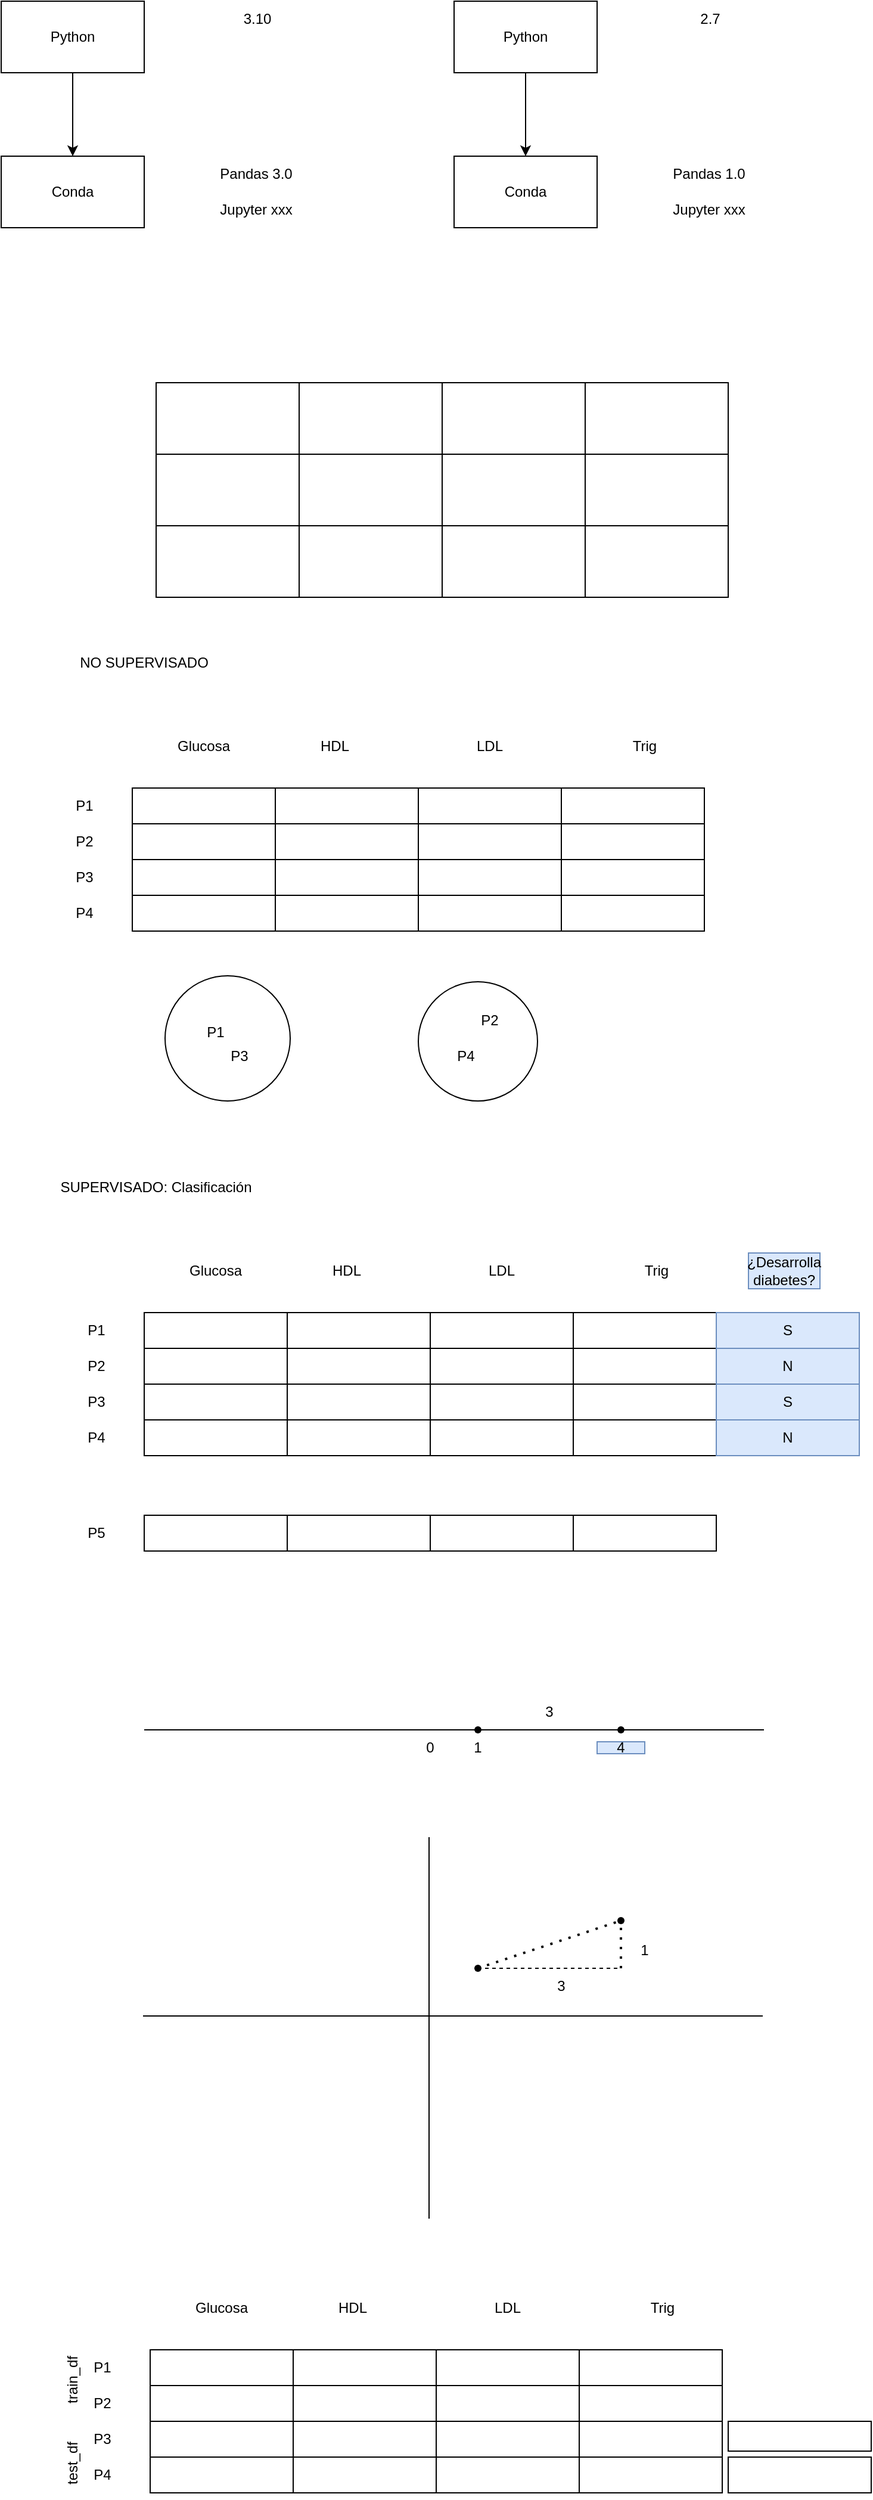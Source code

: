 <mxfile version="19.0.2" type="device"><diagram id="qckb_H0CJ2f31f4TO4vl" name="Página-1"><mxGraphModel dx="679" dy="449" grid="1" gridSize="10" guides="1" tooltips="1" connect="1" arrows="1" fold="1" page="1" pageScale="1" pageWidth="827" pageHeight="1169" math="0" shadow="0"><root><mxCell id="0"/><mxCell id="1" parent="0"/><mxCell id="Q-RK4JSLluOxgYMjk6yE-67" value="" style="ellipse;whiteSpace=wrap;html=1;aspect=fixed;" vertex="1" parent="1"><mxGeometry x="550" y="852.5" width="100" height="100" as="geometry"/></mxCell><mxCell id="Q-RK4JSLluOxgYMjk6yE-66" value="" style="ellipse;whiteSpace=wrap;html=1;aspect=fixed;" vertex="1" parent="1"><mxGeometry x="337.5" y="847.5" width="105" height="105" as="geometry"/></mxCell><mxCell id="Q-RK4JSLluOxgYMjk6yE-1" value="Conda" style="rounded=0;whiteSpace=wrap;html=1;" vertex="1" parent="1"><mxGeometry x="200" y="160" width="120" height="60" as="geometry"/></mxCell><mxCell id="Q-RK4JSLluOxgYMjk6yE-3" style="edgeStyle=orthogonalEdgeStyle;rounded=0;orthogonalLoop=1;jettySize=auto;html=1;" edge="1" parent="1" source="Q-RK4JSLluOxgYMjk6yE-2" target="Q-RK4JSLluOxgYMjk6yE-1"><mxGeometry relative="1" as="geometry"/></mxCell><mxCell id="Q-RK4JSLluOxgYMjk6yE-2" value="Python" style="rounded=0;whiteSpace=wrap;html=1;" vertex="1" parent="1"><mxGeometry x="200" y="30" width="120" height="60" as="geometry"/></mxCell><mxCell id="Q-RK4JSLluOxgYMjk6yE-4" value="Pandas 3.0" style="text;html=1;strokeColor=none;fillColor=none;align=center;verticalAlign=middle;whiteSpace=wrap;rounded=0;" vertex="1" parent="1"><mxGeometry x="319" y="160" width="190" height="30" as="geometry"/></mxCell><mxCell id="Q-RK4JSLluOxgYMjk6yE-5" value="3.10" style="text;html=1;strokeColor=none;fillColor=none;align=center;verticalAlign=middle;whiteSpace=wrap;rounded=0;" vertex="1" parent="1"><mxGeometry x="320" y="30" width="190" height="30" as="geometry"/></mxCell><mxCell id="Q-RK4JSLluOxgYMjk6yE-6" value="Jupyter xxx" style="text;html=1;strokeColor=none;fillColor=none;align=center;verticalAlign=middle;whiteSpace=wrap;rounded=0;" vertex="1" parent="1"><mxGeometry x="319" y="190" width="190" height="30" as="geometry"/></mxCell><mxCell id="Q-RK4JSLluOxgYMjk6yE-7" value="Conda" style="rounded=0;whiteSpace=wrap;html=1;" vertex="1" parent="1"><mxGeometry x="580" y="160" width="120" height="60" as="geometry"/></mxCell><mxCell id="Q-RK4JSLluOxgYMjk6yE-8" style="edgeStyle=orthogonalEdgeStyle;rounded=0;orthogonalLoop=1;jettySize=auto;html=1;" edge="1" parent="1" source="Q-RK4JSLluOxgYMjk6yE-9" target="Q-RK4JSLluOxgYMjk6yE-7"><mxGeometry relative="1" as="geometry"/></mxCell><mxCell id="Q-RK4JSLluOxgYMjk6yE-9" value="Python" style="rounded=0;whiteSpace=wrap;html=1;" vertex="1" parent="1"><mxGeometry x="580" y="30" width="120" height="60" as="geometry"/></mxCell><mxCell id="Q-RK4JSLluOxgYMjk6yE-10" value="Pandas 1.0" style="text;html=1;strokeColor=none;fillColor=none;align=center;verticalAlign=middle;whiteSpace=wrap;rounded=0;" vertex="1" parent="1"><mxGeometry x="699" y="160" width="190" height="30" as="geometry"/></mxCell><mxCell id="Q-RK4JSLluOxgYMjk6yE-11" value="2.7" style="text;html=1;strokeColor=none;fillColor=none;align=center;verticalAlign=middle;whiteSpace=wrap;rounded=0;" vertex="1" parent="1"><mxGeometry x="700" y="30" width="190" height="30" as="geometry"/></mxCell><mxCell id="Q-RK4JSLluOxgYMjk6yE-12" value="Jupyter xxx" style="text;html=1;strokeColor=none;fillColor=none;align=center;verticalAlign=middle;whiteSpace=wrap;rounded=0;" vertex="1" parent="1"><mxGeometry x="699" y="190" width="190" height="30" as="geometry"/></mxCell><mxCell id="Q-RK4JSLluOxgYMjk6yE-13" value="" style="rounded=0;whiteSpace=wrap;html=1;" vertex="1" parent="1"><mxGeometry x="330" y="350" width="120" height="60" as="geometry"/></mxCell><mxCell id="Q-RK4JSLluOxgYMjk6yE-14" value="" style="rounded=0;whiteSpace=wrap;html=1;" vertex="1" parent="1"><mxGeometry x="690" y="350" width="120" height="60" as="geometry"/></mxCell><mxCell id="Q-RK4JSLluOxgYMjk6yE-15" value="" style="rounded=0;whiteSpace=wrap;html=1;" vertex="1" parent="1"><mxGeometry x="450" y="350" width="120" height="60" as="geometry"/></mxCell><mxCell id="Q-RK4JSLluOxgYMjk6yE-16" value="" style="rounded=0;whiteSpace=wrap;html=1;" vertex="1" parent="1"><mxGeometry x="570" y="350" width="120" height="60" as="geometry"/></mxCell><mxCell id="Q-RK4JSLluOxgYMjk6yE-17" value="" style="rounded=0;whiteSpace=wrap;html=1;" vertex="1" parent="1"><mxGeometry x="330" y="410" width="120" height="60" as="geometry"/></mxCell><mxCell id="Q-RK4JSLluOxgYMjk6yE-18" value="" style="rounded=0;whiteSpace=wrap;html=1;" vertex="1" parent="1"><mxGeometry x="690" y="410" width="120" height="60" as="geometry"/></mxCell><mxCell id="Q-RK4JSLluOxgYMjk6yE-19" value="" style="rounded=0;whiteSpace=wrap;html=1;" vertex="1" parent="1"><mxGeometry x="450" y="410" width="120" height="60" as="geometry"/></mxCell><mxCell id="Q-RK4JSLluOxgYMjk6yE-20" value="" style="rounded=0;whiteSpace=wrap;html=1;" vertex="1" parent="1"><mxGeometry x="570" y="410" width="120" height="60" as="geometry"/></mxCell><mxCell id="Q-RK4JSLluOxgYMjk6yE-21" value="" style="rounded=0;whiteSpace=wrap;html=1;" vertex="1" parent="1"><mxGeometry x="330" y="470" width="120" height="60" as="geometry"/></mxCell><mxCell id="Q-RK4JSLluOxgYMjk6yE-22" value="" style="rounded=0;whiteSpace=wrap;html=1;" vertex="1" parent="1"><mxGeometry x="690" y="470" width="120" height="60" as="geometry"/></mxCell><mxCell id="Q-RK4JSLluOxgYMjk6yE-23" value="" style="rounded=0;whiteSpace=wrap;html=1;" vertex="1" parent="1"><mxGeometry x="450" y="470" width="120" height="60" as="geometry"/></mxCell><mxCell id="Q-RK4JSLluOxgYMjk6yE-24" value="" style="rounded=0;whiteSpace=wrap;html=1;" vertex="1" parent="1"><mxGeometry x="570" y="470" width="120" height="60" as="geometry"/></mxCell><mxCell id="Q-RK4JSLluOxgYMjk6yE-37" value="" style="rounded=0;whiteSpace=wrap;html=1;" vertex="1" parent="1"><mxGeometry x="310" y="690" width="120" height="30" as="geometry"/></mxCell><mxCell id="Q-RK4JSLluOxgYMjk6yE-39" value="" style="rounded=0;whiteSpace=wrap;html=1;" vertex="1" parent="1"><mxGeometry x="550" y="690" width="120" height="30" as="geometry"/></mxCell><mxCell id="Q-RK4JSLluOxgYMjk6yE-40" value="" style="rounded=0;whiteSpace=wrap;html=1;" vertex="1" parent="1"><mxGeometry x="430" y="690" width="120" height="30" as="geometry"/></mxCell><mxCell id="Q-RK4JSLluOxgYMjk6yE-41" value="" style="rounded=0;whiteSpace=wrap;html=1;" vertex="1" parent="1"><mxGeometry x="670" y="690" width="120" height="30" as="geometry"/></mxCell><mxCell id="Q-RK4JSLluOxgYMjk6yE-42" value="Glucosa" style="text;html=1;strokeColor=none;fillColor=none;align=center;verticalAlign=middle;whiteSpace=wrap;rounded=0;" vertex="1" parent="1"><mxGeometry x="340" y="640" width="60" height="30" as="geometry"/></mxCell><mxCell id="Q-RK4JSLluOxgYMjk6yE-43" value="HDL" style="text;html=1;strokeColor=none;fillColor=none;align=center;verticalAlign=middle;whiteSpace=wrap;rounded=0;" vertex="1" parent="1"><mxGeometry x="450" y="640" width="60" height="30" as="geometry"/></mxCell><mxCell id="Q-RK4JSLluOxgYMjk6yE-44" value="LDL" style="text;html=1;strokeColor=none;fillColor=none;align=center;verticalAlign=middle;whiteSpace=wrap;rounded=0;" vertex="1" parent="1"><mxGeometry x="580" y="640" width="60" height="30" as="geometry"/></mxCell><mxCell id="Q-RK4JSLluOxgYMjk6yE-45" value="Trig" style="text;html=1;strokeColor=none;fillColor=none;align=center;verticalAlign=middle;whiteSpace=wrap;rounded=0;" vertex="1" parent="1"><mxGeometry x="710" y="640" width="60" height="30" as="geometry"/></mxCell><mxCell id="Q-RK4JSLluOxgYMjk6yE-46" value="" style="rounded=0;whiteSpace=wrap;html=1;" vertex="1" parent="1"><mxGeometry x="310" y="720" width="120" height="30" as="geometry"/></mxCell><mxCell id="Q-RK4JSLluOxgYMjk6yE-47" value="" style="rounded=0;whiteSpace=wrap;html=1;" vertex="1" parent="1"><mxGeometry x="550" y="720" width="120" height="30" as="geometry"/></mxCell><mxCell id="Q-RK4JSLluOxgYMjk6yE-48" value="" style="rounded=0;whiteSpace=wrap;html=1;" vertex="1" parent="1"><mxGeometry x="430" y="720" width="120" height="30" as="geometry"/></mxCell><mxCell id="Q-RK4JSLluOxgYMjk6yE-49" value="" style="rounded=0;whiteSpace=wrap;html=1;" vertex="1" parent="1"><mxGeometry x="670" y="720" width="120" height="30" as="geometry"/></mxCell><mxCell id="Q-RK4JSLluOxgYMjk6yE-50" value="" style="rounded=0;whiteSpace=wrap;html=1;" vertex="1" parent="1"><mxGeometry x="310" y="750" width="120" height="30" as="geometry"/></mxCell><mxCell id="Q-RK4JSLluOxgYMjk6yE-51" value="" style="rounded=0;whiteSpace=wrap;html=1;" vertex="1" parent="1"><mxGeometry x="550" y="750" width="120" height="30" as="geometry"/></mxCell><mxCell id="Q-RK4JSLluOxgYMjk6yE-52" value="" style="rounded=0;whiteSpace=wrap;html=1;" vertex="1" parent="1"><mxGeometry x="430" y="750" width="120" height="30" as="geometry"/></mxCell><mxCell id="Q-RK4JSLluOxgYMjk6yE-53" value="" style="rounded=0;whiteSpace=wrap;html=1;" vertex="1" parent="1"><mxGeometry x="670" y="750" width="120" height="30" as="geometry"/></mxCell><mxCell id="Q-RK4JSLluOxgYMjk6yE-54" value="" style="rounded=0;whiteSpace=wrap;html=1;" vertex="1" parent="1"><mxGeometry x="310" y="780" width="120" height="30" as="geometry"/></mxCell><mxCell id="Q-RK4JSLluOxgYMjk6yE-55" value="" style="rounded=0;whiteSpace=wrap;html=1;" vertex="1" parent="1"><mxGeometry x="550" y="780" width="120" height="30" as="geometry"/></mxCell><mxCell id="Q-RK4JSLluOxgYMjk6yE-56" value="" style="rounded=0;whiteSpace=wrap;html=1;" vertex="1" parent="1"><mxGeometry x="430" y="780" width="120" height="30" as="geometry"/></mxCell><mxCell id="Q-RK4JSLluOxgYMjk6yE-57" value="" style="rounded=0;whiteSpace=wrap;html=1;" vertex="1" parent="1"><mxGeometry x="670" y="780" width="120" height="30" as="geometry"/></mxCell><mxCell id="Q-RK4JSLluOxgYMjk6yE-58" value="P1" style="text;html=1;strokeColor=none;fillColor=none;align=center;verticalAlign=middle;whiteSpace=wrap;rounded=0;" vertex="1" parent="1"><mxGeometry x="240" y="690" width="60" height="30" as="geometry"/></mxCell><mxCell id="Q-RK4JSLluOxgYMjk6yE-59" value="P2" style="text;html=1;strokeColor=none;fillColor=none;align=center;verticalAlign=middle;whiteSpace=wrap;rounded=0;" vertex="1" parent="1"><mxGeometry x="240" y="720" width="60" height="30" as="geometry"/></mxCell><mxCell id="Q-RK4JSLluOxgYMjk6yE-60" value="P3" style="text;html=1;strokeColor=none;fillColor=none;align=center;verticalAlign=middle;whiteSpace=wrap;rounded=0;" vertex="1" parent="1"><mxGeometry x="240" y="750" width="60" height="30" as="geometry"/></mxCell><mxCell id="Q-RK4JSLluOxgYMjk6yE-61" value="P4" style="text;html=1;strokeColor=none;fillColor=none;align=center;verticalAlign=middle;whiteSpace=wrap;rounded=0;" vertex="1" parent="1"><mxGeometry x="240" y="780" width="60" height="30" as="geometry"/></mxCell><mxCell id="Q-RK4JSLluOxgYMjk6yE-62" value="P1" style="text;html=1;strokeColor=none;fillColor=none;align=center;verticalAlign=middle;whiteSpace=wrap;rounded=0;" vertex="1" parent="1"><mxGeometry x="350" y="880" width="60" height="30" as="geometry"/></mxCell><mxCell id="Q-RK4JSLluOxgYMjk6yE-63" value="P2" style="text;html=1;strokeColor=none;fillColor=none;align=center;verticalAlign=middle;whiteSpace=wrap;rounded=0;" vertex="1" parent="1"><mxGeometry x="580" y="870" width="60" height="30" as="geometry"/></mxCell><mxCell id="Q-RK4JSLluOxgYMjk6yE-64" value="P3" style="text;html=1;strokeColor=none;fillColor=none;align=center;verticalAlign=middle;whiteSpace=wrap;rounded=0;" vertex="1" parent="1"><mxGeometry x="370" y="900" width="60" height="30" as="geometry"/></mxCell><mxCell id="Q-RK4JSLluOxgYMjk6yE-65" value="P4" style="text;html=1;strokeColor=none;fillColor=none;align=center;verticalAlign=middle;whiteSpace=wrap;rounded=0;" vertex="1" parent="1"><mxGeometry x="560" y="900" width="60" height="30" as="geometry"/></mxCell><mxCell id="Q-RK4JSLluOxgYMjk6yE-68" value="NO SUPERVISADO" style="text;html=1;strokeColor=none;fillColor=none;align=center;verticalAlign=middle;whiteSpace=wrap;rounded=0;" vertex="1" parent="1"><mxGeometry x="220" y="570" width="200" height="30" as="geometry"/></mxCell><mxCell id="Q-RK4JSLluOxgYMjk6yE-71" value="" style="rounded=0;whiteSpace=wrap;html=1;" vertex="1" parent="1"><mxGeometry x="320" y="1130" width="120" height="30" as="geometry"/></mxCell><mxCell id="Q-RK4JSLluOxgYMjk6yE-72" value="" style="rounded=0;whiteSpace=wrap;html=1;" vertex="1" parent="1"><mxGeometry x="560" y="1130" width="120" height="30" as="geometry"/></mxCell><mxCell id="Q-RK4JSLluOxgYMjk6yE-73" value="" style="rounded=0;whiteSpace=wrap;html=1;" vertex="1" parent="1"><mxGeometry x="440" y="1130" width="120" height="30" as="geometry"/></mxCell><mxCell id="Q-RK4JSLluOxgYMjk6yE-74" value="" style="rounded=0;whiteSpace=wrap;html=1;" vertex="1" parent="1"><mxGeometry x="680" y="1130" width="120" height="30" as="geometry"/></mxCell><mxCell id="Q-RK4JSLluOxgYMjk6yE-75" value="Glucosa" style="text;html=1;strokeColor=none;fillColor=none;align=center;verticalAlign=middle;whiteSpace=wrap;rounded=0;" vertex="1" parent="1"><mxGeometry x="350" y="1080" width="60" height="30" as="geometry"/></mxCell><mxCell id="Q-RK4JSLluOxgYMjk6yE-76" value="HDL" style="text;html=1;strokeColor=none;fillColor=none;align=center;verticalAlign=middle;whiteSpace=wrap;rounded=0;" vertex="1" parent="1"><mxGeometry x="460" y="1080" width="60" height="30" as="geometry"/></mxCell><mxCell id="Q-RK4JSLluOxgYMjk6yE-77" value="LDL" style="text;html=1;strokeColor=none;fillColor=none;align=center;verticalAlign=middle;whiteSpace=wrap;rounded=0;" vertex="1" parent="1"><mxGeometry x="590" y="1080" width="60" height="30" as="geometry"/></mxCell><mxCell id="Q-RK4JSLluOxgYMjk6yE-78" value="Trig" style="text;html=1;strokeColor=none;fillColor=none;align=center;verticalAlign=middle;whiteSpace=wrap;rounded=0;" vertex="1" parent="1"><mxGeometry x="720" y="1080" width="60" height="30" as="geometry"/></mxCell><mxCell id="Q-RK4JSLluOxgYMjk6yE-79" value="" style="rounded=0;whiteSpace=wrap;html=1;" vertex="1" parent="1"><mxGeometry x="320" y="1160" width="120" height="30" as="geometry"/></mxCell><mxCell id="Q-RK4JSLluOxgYMjk6yE-80" value="" style="rounded=0;whiteSpace=wrap;html=1;" vertex="1" parent="1"><mxGeometry x="560" y="1160" width="120" height="30" as="geometry"/></mxCell><mxCell id="Q-RK4JSLluOxgYMjk6yE-81" value="" style="rounded=0;whiteSpace=wrap;html=1;" vertex="1" parent="1"><mxGeometry x="440" y="1160" width="120" height="30" as="geometry"/></mxCell><mxCell id="Q-RK4JSLluOxgYMjk6yE-82" value="" style="rounded=0;whiteSpace=wrap;html=1;" vertex="1" parent="1"><mxGeometry x="680" y="1160" width="120" height="30" as="geometry"/></mxCell><mxCell id="Q-RK4JSLluOxgYMjk6yE-83" value="" style="rounded=0;whiteSpace=wrap;html=1;" vertex="1" parent="1"><mxGeometry x="320" y="1190" width="120" height="30" as="geometry"/></mxCell><mxCell id="Q-RK4JSLluOxgYMjk6yE-84" value="" style="rounded=0;whiteSpace=wrap;html=1;" vertex="1" parent="1"><mxGeometry x="560" y="1190" width="120" height="30" as="geometry"/></mxCell><mxCell id="Q-RK4JSLluOxgYMjk6yE-85" value="" style="rounded=0;whiteSpace=wrap;html=1;" vertex="1" parent="1"><mxGeometry x="440" y="1190" width="120" height="30" as="geometry"/></mxCell><mxCell id="Q-RK4JSLluOxgYMjk6yE-86" value="" style="rounded=0;whiteSpace=wrap;html=1;" vertex="1" parent="1"><mxGeometry x="680" y="1190" width="120" height="30" as="geometry"/></mxCell><mxCell id="Q-RK4JSLluOxgYMjk6yE-87" value="" style="rounded=0;whiteSpace=wrap;html=1;" vertex="1" parent="1"><mxGeometry x="320" y="1220" width="120" height="30" as="geometry"/></mxCell><mxCell id="Q-RK4JSLluOxgYMjk6yE-88" value="" style="rounded=0;whiteSpace=wrap;html=1;" vertex="1" parent="1"><mxGeometry x="560" y="1220" width="120" height="30" as="geometry"/></mxCell><mxCell id="Q-RK4JSLluOxgYMjk6yE-89" value="" style="rounded=0;whiteSpace=wrap;html=1;" vertex="1" parent="1"><mxGeometry x="440" y="1220" width="120" height="30" as="geometry"/></mxCell><mxCell id="Q-RK4JSLluOxgYMjk6yE-90" value="" style="rounded=0;whiteSpace=wrap;html=1;" vertex="1" parent="1"><mxGeometry x="680" y="1220" width="120" height="30" as="geometry"/></mxCell><mxCell id="Q-RK4JSLluOxgYMjk6yE-91" value="P1" style="text;html=1;strokeColor=none;fillColor=none;align=center;verticalAlign=middle;whiteSpace=wrap;rounded=0;" vertex="1" parent="1"><mxGeometry x="250" y="1130" width="60" height="30" as="geometry"/></mxCell><mxCell id="Q-RK4JSLluOxgYMjk6yE-92" value="P2" style="text;html=1;strokeColor=none;fillColor=none;align=center;verticalAlign=middle;whiteSpace=wrap;rounded=0;" vertex="1" parent="1"><mxGeometry x="250" y="1160" width="60" height="30" as="geometry"/></mxCell><mxCell id="Q-RK4JSLluOxgYMjk6yE-93" value="P3" style="text;html=1;strokeColor=none;fillColor=none;align=center;verticalAlign=middle;whiteSpace=wrap;rounded=0;" vertex="1" parent="1"><mxGeometry x="250" y="1190" width="60" height="30" as="geometry"/></mxCell><mxCell id="Q-RK4JSLluOxgYMjk6yE-94" value="P4" style="text;html=1;strokeColor=none;fillColor=none;align=center;verticalAlign=middle;whiteSpace=wrap;rounded=0;" vertex="1" parent="1"><mxGeometry x="250" y="1220" width="60" height="30" as="geometry"/></mxCell><mxCell id="Q-RK4JSLluOxgYMjk6yE-99" value="SUPERVISADO: Clasificación" style="text;html=1;strokeColor=none;fillColor=none;align=center;verticalAlign=middle;whiteSpace=wrap;rounded=0;" vertex="1" parent="1"><mxGeometry x="230" y="1010" width="200" height="30" as="geometry"/></mxCell><mxCell id="Q-RK4JSLluOxgYMjk6yE-100" value="S" style="rounded=0;whiteSpace=wrap;html=1;fillColor=#dae8fc;strokeColor=#6c8ebf;" vertex="1" parent="1"><mxGeometry x="800" y="1130" width="120" height="30" as="geometry"/></mxCell><mxCell id="Q-RK4JSLluOxgYMjk6yE-101" value="N" style="rounded=0;whiteSpace=wrap;html=1;fillColor=#dae8fc;strokeColor=#6c8ebf;" vertex="1" parent="1"><mxGeometry x="800" y="1160" width="120" height="30" as="geometry"/></mxCell><mxCell id="Q-RK4JSLluOxgYMjk6yE-102" value="S" style="rounded=0;whiteSpace=wrap;html=1;fillColor=#dae8fc;strokeColor=#6c8ebf;" vertex="1" parent="1"><mxGeometry x="800" y="1190" width="120" height="30" as="geometry"/></mxCell><mxCell id="Q-RK4JSLluOxgYMjk6yE-103" value="N" style="rounded=0;whiteSpace=wrap;html=1;fillColor=#dae8fc;strokeColor=#6c8ebf;" vertex="1" parent="1"><mxGeometry x="800" y="1220" width="120" height="30" as="geometry"/></mxCell><mxCell id="Q-RK4JSLluOxgYMjk6yE-104" value="¿Desarrolla diabetes?" style="text;html=1;strokeColor=#6c8ebf;fillColor=#dae8fc;align=center;verticalAlign=middle;whiteSpace=wrap;rounded=0;" vertex="1" parent="1"><mxGeometry x="827" y="1080" width="60" height="30" as="geometry"/></mxCell><mxCell id="Q-RK4JSLluOxgYMjk6yE-105" value="" style="rounded=0;whiteSpace=wrap;html=1;" vertex="1" parent="1"><mxGeometry x="320" y="1300" width="120" height="30" as="geometry"/></mxCell><mxCell id="Q-RK4JSLluOxgYMjk6yE-106" value="" style="rounded=0;whiteSpace=wrap;html=1;" vertex="1" parent="1"><mxGeometry x="560" y="1300" width="120" height="30" as="geometry"/></mxCell><mxCell id="Q-RK4JSLluOxgYMjk6yE-107" value="" style="rounded=0;whiteSpace=wrap;html=1;" vertex="1" parent="1"><mxGeometry x="440" y="1300" width="120" height="30" as="geometry"/></mxCell><mxCell id="Q-RK4JSLluOxgYMjk6yE-108" value="" style="rounded=0;whiteSpace=wrap;html=1;" vertex="1" parent="1"><mxGeometry x="680" y="1300" width="120" height="30" as="geometry"/></mxCell><mxCell id="Q-RK4JSLluOxgYMjk6yE-109" value="P5" style="text;html=1;strokeColor=none;fillColor=none;align=center;verticalAlign=middle;whiteSpace=wrap;rounded=0;" vertex="1" parent="1"><mxGeometry x="250" y="1300" width="60" height="30" as="geometry"/></mxCell><mxCell id="Q-RK4JSLluOxgYMjk6yE-110" value="" style="endArrow=none;html=1;rounded=0;" edge="1" parent="1"><mxGeometry width="50" height="50" relative="1" as="geometry"><mxPoint x="559" y="1890" as="sourcePoint"/><mxPoint x="559" y="1570" as="targetPoint"/></mxGeometry></mxCell><mxCell id="Q-RK4JSLluOxgYMjk6yE-111" value="" style="endArrow=none;html=1;rounded=0;" edge="1" parent="1"><mxGeometry width="50" height="50" relative="1" as="geometry"><mxPoint x="319" y="1720" as="sourcePoint"/><mxPoint x="839" y="1720" as="targetPoint"/></mxGeometry></mxCell><mxCell id="Q-RK4JSLluOxgYMjk6yE-112" value="" style="endArrow=none;html=1;rounded=0;startArrow=none;" edge="1" parent="1" source="Q-RK4JSLluOxgYMjk6yE-116"><mxGeometry width="50" height="50" relative="1" as="geometry"><mxPoint x="320" y="1480" as="sourcePoint"/><mxPoint x="840" y="1480" as="targetPoint"/></mxGeometry></mxCell><mxCell id="Q-RK4JSLluOxgYMjk6yE-113" value="0" style="text;html=1;strokeColor=none;fillColor=none;align=center;verticalAlign=middle;whiteSpace=wrap;rounded=0;" vertex="1" parent="1"><mxGeometry x="540" y="1490" width="40" height="10" as="geometry"/></mxCell><mxCell id="Q-RK4JSLluOxgYMjk6yE-114" value="" style="shape=waypoint;sketch=0;fillStyle=solid;size=6;pointerEvents=1;points=[];fillColor=none;resizable=0;rotatable=0;perimeter=centerPerimeter;snapToPoint=1;" vertex="1" parent="1"><mxGeometry x="580" y="1460" width="40" height="40" as="geometry"/></mxCell><mxCell id="Q-RK4JSLluOxgYMjk6yE-115" value="" style="endArrow=none;html=1;rounded=0;" edge="1" parent="1" target="Q-RK4JSLluOxgYMjk6yE-114"><mxGeometry width="50" height="50" relative="1" as="geometry"><mxPoint x="320" y="1480" as="sourcePoint"/><mxPoint x="840" y="1480" as="targetPoint"/></mxGeometry></mxCell><mxCell id="Q-RK4JSLluOxgYMjk6yE-116" value="" style="shape=waypoint;sketch=0;fillStyle=solid;size=6;pointerEvents=1;points=[];fillColor=none;resizable=0;rotatable=0;perimeter=centerPerimeter;snapToPoint=1;" vertex="1" parent="1"><mxGeometry x="700" y="1460" width="40" height="40" as="geometry"/></mxCell><mxCell id="Q-RK4JSLluOxgYMjk6yE-117" value="" style="endArrow=none;html=1;rounded=0;startArrow=none;" edge="1" parent="1" source="Q-RK4JSLluOxgYMjk6yE-114" target="Q-RK4JSLluOxgYMjk6yE-116"><mxGeometry width="50" height="50" relative="1" as="geometry"><mxPoint x="600" y="1480" as="sourcePoint"/><mxPoint x="840" y="1480" as="targetPoint"/></mxGeometry></mxCell><mxCell id="Q-RK4JSLluOxgYMjk6yE-118" value="3" style="text;html=1;strokeColor=none;fillColor=none;align=center;verticalAlign=middle;whiteSpace=wrap;rounded=0;" vertex="1" parent="1"><mxGeometry x="640" y="1460" width="40" height="10" as="geometry"/></mxCell><mxCell id="Q-RK4JSLluOxgYMjk6yE-119" value="4" style="text;html=1;strokeColor=#6c8ebf;fillColor=#dae8fc;align=center;verticalAlign=middle;whiteSpace=wrap;rounded=0;" vertex="1" parent="1"><mxGeometry x="700" y="1490" width="40" height="10" as="geometry"/></mxCell><mxCell id="Q-RK4JSLluOxgYMjk6yE-120" value="1" style="text;html=1;strokeColor=none;fillColor=none;align=center;verticalAlign=middle;whiteSpace=wrap;rounded=0;" vertex="1" parent="1"><mxGeometry x="580" y="1490" width="40" height="10" as="geometry"/></mxCell><mxCell id="Q-RK4JSLluOxgYMjk6yE-122" value="" style="shape=waypoint;sketch=0;fillStyle=solid;size=6;pointerEvents=1;points=[];fillColor=none;resizable=0;rotatable=0;perimeter=centerPerimeter;snapToPoint=1;" vertex="1" parent="1"><mxGeometry x="580" y="1660" width="40" height="40" as="geometry"/></mxCell><mxCell id="Q-RK4JSLluOxgYMjk6yE-123" value="" style="shape=waypoint;sketch=0;fillStyle=solid;size=6;pointerEvents=1;points=[];fillColor=none;resizable=0;rotatable=0;perimeter=centerPerimeter;snapToPoint=1;" vertex="1" parent="1"><mxGeometry x="700" y="1620" width="40" height="40" as="geometry"/></mxCell><mxCell id="Q-RK4JSLluOxgYMjk6yE-126" value="" style="endArrow=none;dashed=1;html=1;rounded=0;" edge="1" parent="1" source="Q-RK4JSLluOxgYMjk6yE-122"><mxGeometry width="50" height="50" relative="1" as="geometry"><mxPoint x="600" y="1720" as="sourcePoint"/><mxPoint x="720" y="1680" as="targetPoint"/></mxGeometry></mxCell><mxCell id="Q-RK4JSLluOxgYMjk6yE-127" value="" style="endArrow=none;dashed=1;html=1;dashPattern=1 3;strokeWidth=2;rounded=0;entryX=0.633;entryY=0.517;entryDx=0;entryDy=0;entryPerimeter=0;" edge="1" parent="1" target="Q-RK4JSLluOxgYMjk6yE-123"><mxGeometry width="50" height="50" relative="1" as="geometry"><mxPoint x="720" y="1680" as="sourcePoint"/><mxPoint x="750" y="1640" as="targetPoint"/></mxGeometry></mxCell><mxCell id="Q-RK4JSLluOxgYMjk6yE-128" value="" style="endArrow=none;dashed=1;html=1;dashPattern=1 3;strokeWidth=2;rounded=0;" edge="1" parent="1" source="Q-RK4JSLluOxgYMjk6yE-122"><mxGeometry width="50" height="50" relative="1" as="geometry"><mxPoint x="540" y="1640" as="sourcePoint"/><mxPoint x="720" y="1640" as="targetPoint"/></mxGeometry></mxCell><mxCell id="Q-RK4JSLluOxgYMjk6yE-129" value="3" style="text;html=1;strokeColor=none;fillColor=none;align=center;verticalAlign=middle;whiteSpace=wrap;rounded=0;" vertex="1" parent="1"><mxGeometry x="650" y="1690" width="40" height="10" as="geometry"/></mxCell><mxCell id="Q-RK4JSLluOxgYMjk6yE-130" value="1" style="text;html=1;strokeColor=none;fillColor=none;align=center;verticalAlign=middle;whiteSpace=wrap;rounded=0;" vertex="1" parent="1"><mxGeometry x="720" y="1660" width="40" height="10" as="geometry"/></mxCell><mxCell id="Q-RK4JSLluOxgYMjk6yE-132" value="" style="rounded=0;whiteSpace=wrap;html=1;" vertex="1" parent="1"><mxGeometry x="325" y="2000" width="120" height="30" as="geometry"/></mxCell><mxCell id="Q-RK4JSLluOxgYMjk6yE-133" value="" style="rounded=0;whiteSpace=wrap;html=1;" vertex="1" parent="1"><mxGeometry x="565" y="2000" width="120" height="30" as="geometry"/></mxCell><mxCell id="Q-RK4JSLluOxgYMjk6yE-134" value="" style="rounded=0;whiteSpace=wrap;html=1;" vertex="1" parent="1"><mxGeometry x="445" y="2000" width="120" height="30" as="geometry"/></mxCell><mxCell id="Q-RK4JSLluOxgYMjk6yE-135" value="" style="rounded=0;whiteSpace=wrap;html=1;" vertex="1" parent="1"><mxGeometry x="685" y="2000" width="120" height="30" as="geometry"/></mxCell><mxCell id="Q-RK4JSLluOxgYMjk6yE-136" value="Glucosa" style="text;html=1;strokeColor=none;fillColor=none;align=center;verticalAlign=middle;whiteSpace=wrap;rounded=0;" vertex="1" parent="1"><mxGeometry x="355" y="1950" width="60" height="30" as="geometry"/></mxCell><mxCell id="Q-RK4JSLluOxgYMjk6yE-137" value="HDL" style="text;html=1;strokeColor=none;fillColor=none;align=center;verticalAlign=middle;whiteSpace=wrap;rounded=0;" vertex="1" parent="1"><mxGeometry x="465" y="1950" width="60" height="30" as="geometry"/></mxCell><mxCell id="Q-RK4JSLluOxgYMjk6yE-138" value="LDL" style="text;html=1;strokeColor=none;fillColor=none;align=center;verticalAlign=middle;whiteSpace=wrap;rounded=0;" vertex="1" parent="1"><mxGeometry x="595" y="1950" width="60" height="30" as="geometry"/></mxCell><mxCell id="Q-RK4JSLluOxgYMjk6yE-139" value="Trig" style="text;html=1;strokeColor=none;fillColor=none;align=center;verticalAlign=middle;whiteSpace=wrap;rounded=0;" vertex="1" parent="1"><mxGeometry x="725" y="1950" width="60" height="30" as="geometry"/></mxCell><mxCell id="Q-RK4JSLluOxgYMjk6yE-140" value="" style="rounded=0;whiteSpace=wrap;html=1;" vertex="1" parent="1"><mxGeometry x="325" y="2030" width="120" height="30" as="geometry"/></mxCell><mxCell id="Q-RK4JSLluOxgYMjk6yE-141" value="" style="rounded=0;whiteSpace=wrap;html=1;" vertex="1" parent="1"><mxGeometry x="565" y="2030" width="120" height="30" as="geometry"/></mxCell><mxCell id="Q-RK4JSLluOxgYMjk6yE-142" value="" style="rounded=0;whiteSpace=wrap;html=1;" vertex="1" parent="1"><mxGeometry x="445" y="2030" width="120" height="30" as="geometry"/></mxCell><mxCell id="Q-RK4JSLluOxgYMjk6yE-143" value="" style="rounded=0;whiteSpace=wrap;html=1;" vertex="1" parent="1"><mxGeometry x="685" y="2030" width="120" height="30" as="geometry"/></mxCell><mxCell id="Q-RK4JSLluOxgYMjk6yE-144" value="" style="rounded=0;whiteSpace=wrap;html=1;" vertex="1" parent="1"><mxGeometry x="325" y="2060" width="120" height="30" as="geometry"/></mxCell><mxCell id="Q-RK4JSLluOxgYMjk6yE-145" value="" style="rounded=0;whiteSpace=wrap;html=1;" vertex="1" parent="1"><mxGeometry x="565" y="2060" width="120" height="30" as="geometry"/></mxCell><mxCell id="Q-RK4JSLluOxgYMjk6yE-146" value="" style="rounded=0;whiteSpace=wrap;html=1;" vertex="1" parent="1"><mxGeometry x="445" y="2060" width="120" height="30" as="geometry"/></mxCell><mxCell id="Q-RK4JSLluOxgYMjk6yE-147" value="" style="rounded=0;whiteSpace=wrap;html=1;" vertex="1" parent="1"><mxGeometry x="685" y="2060" width="120" height="30" as="geometry"/></mxCell><mxCell id="Q-RK4JSLluOxgYMjk6yE-148" value="" style="rounded=0;whiteSpace=wrap;html=1;" vertex="1" parent="1"><mxGeometry x="325" y="2090" width="120" height="30" as="geometry"/></mxCell><mxCell id="Q-RK4JSLluOxgYMjk6yE-149" value="" style="rounded=0;whiteSpace=wrap;html=1;" vertex="1" parent="1"><mxGeometry x="565" y="2090" width="120" height="30" as="geometry"/></mxCell><mxCell id="Q-RK4JSLluOxgYMjk6yE-150" value="" style="rounded=0;whiteSpace=wrap;html=1;" vertex="1" parent="1"><mxGeometry x="445" y="2090" width="120" height="30" as="geometry"/></mxCell><mxCell id="Q-RK4JSLluOxgYMjk6yE-151" value="" style="rounded=0;whiteSpace=wrap;html=1;" vertex="1" parent="1"><mxGeometry x="685" y="2090" width="120" height="30" as="geometry"/></mxCell><mxCell id="Q-RK4JSLluOxgYMjk6yE-152" value="P1" style="text;html=1;strokeColor=none;fillColor=none;align=center;verticalAlign=middle;whiteSpace=wrap;rounded=0;" vertex="1" parent="1"><mxGeometry x="255" y="2000" width="60" height="30" as="geometry"/></mxCell><mxCell id="Q-RK4JSLluOxgYMjk6yE-153" value="P2" style="text;html=1;strokeColor=none;fillColor=none;align=center;verticalAlign=middle;whiteSpace=wrap;rounded=0;" vertex="1" parent="1"><mxGeometry x="255" y="2030" width="60" height="30" as="geometry"/></mxCell><mxCell id="Q-RK4JSLluOxgYMjk6yE-154" value="P3" style="text;html=1;strokeColor=none;fillColor=none;align=center;verticalAlign=middle;whiteSpace=wrap;rounded=0;" vertex="1" parent="1"><mxGeometry x="255" y="2060" width="60" height="30" as="geometry"/></mxCell><mxCell id="Q-RK4JSLluOxgYMjk6yE-155" value="P4" style="text;html=1;strokeColor=none;fillColor=none;align=center;verticalAlign=middle;whiteSpace=wrap;rounded=0;" vertex="1" parent="1"><mxGeometry x="255" y="2090" width="60" height="30" as="geometry"/></mxCell><mxCell id="Q-RK4JSLluOxgYMjk6yE-161" value="train_df" style="text;html=1;strokeColor=none;fillColor=none;align=center;verticalAlign=middle;whiteSpace=wrap;rounded=0;rotation=-90;" vertex="1" parent="1"><mxGeometry x="230" y="2010" width="60" height="30" as="geometry"/></mxCell><mxCell id="Q-RK4JSLluOxgYMjk6yE-162" value="test_df" style="text;html=1;strokeColor=none;fillColor=none;align=center;verticalAlign=middle;whiteSpace=wrap;rounded=0;rotation=-90;" vertex="1" parent="1"><mxGeometry x="230" y="2080" width="60" height="30" as="geometry"/></mxCell><mxCell id="Q-RK4JSLluOxgYMjk6yE-163" value="" style="rounded=0;whiteSpace=wrap;html=1;" vertex="1" parent="1"><mxGeometry x="810" y="2060" width="120" height="25" as="geometry"/></mxCell><mxCell id="Q-RK4JSLluOxgYMjk6yE-164" value="" style="rounded=0;whiteSpace=wrap;html=1;" vertex="1" parent="1"><mxGeometry x="810" y="2090" width="120" height="30" as="geometry"/></mxCell></root></mxGraphModel></diagram></mxfile>